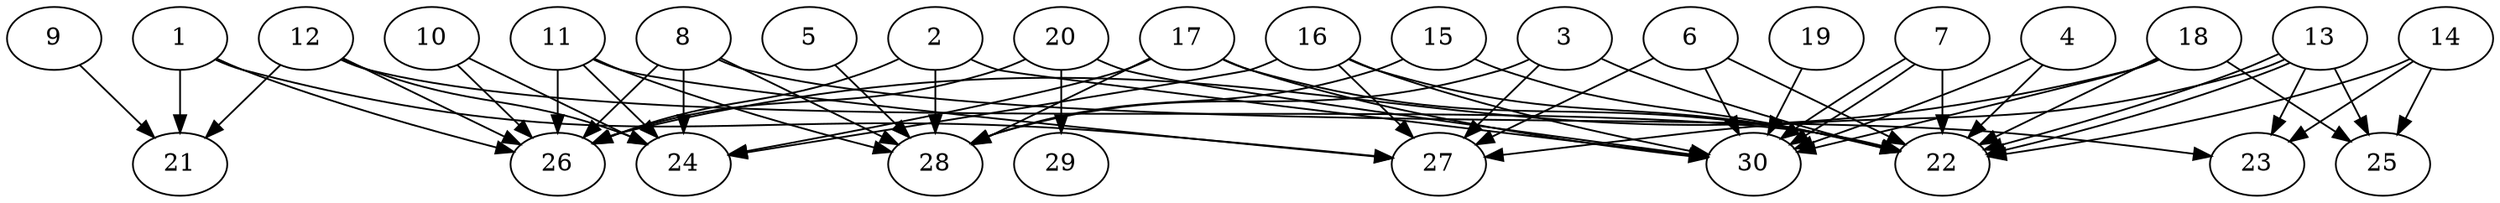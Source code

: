 // DAG automatically generated by daggen at Thu Oct  3 14:04:19 2019
// ./daggen --dot -n 30 --ccr 0.4 --fat 0.9 --regular 0.9 --density 0.7 --mindata 5242880 --maxdata 52428800 
digraph G {
  1 [size="129180160", alpha="0.02", expect_size="51672064"] 
  1 -> 21 [size ="51672064"]
  1 -> 26 [size ="51672064"]
  1 -> 27 [size ="51672064"]
  2 [size="85314560", alpha="0.01", expect_size="34125824"] 
  2 -> 26 [size ="34125824"]
  2 -> 28 [size ="34125824"]
  2 -> 30 [size ="34125824"]
  3 [size="24427520", alpha="0.17", expect_size="9771008"] 
  3 -> 22 [size ="9771008"]
  3 -> 27 [size ="9771008"]
  3 -> 28 [size ="9771008"]
  4 [size="72087040", alpha="0.19", expect_size="28834816"] 
  4 -> 22 [size ="28834816"]
  4 -> 30 [size ="28834816"]
  5 [size="75962880", alpha="0.08", expect_size="30385152"] 
  5 -> 28 [size ="30385152"]
  6 [size="71009280", alpha="0.02", expect_size="28403712"] 
  6 -> 22 [size ="28403712"]
  6 -> 27 [size ="28403712"]
  6 -> 30 [size ="28403712"]
  7 [size="91491840", alpha="0.09", expect_size="36596736"] 
  7 -> 22 [size ="36596736"]
  7 -> 30 [size ="36596736"]
  7 -> 30 [size ="36596736"]
  8 [size="48596480", alpha="0.14", expect_size="19438592"] 
  8 -> 23 [size ="19438592"]
  8 -> 24 [size ="19438592"]
  8 -> 26 [size ="19438592"]
  8 -> 28 [size ="19438592"]
  9 [size="122654720", alpha="0.06", expect_size="49061888"] 
  9 -> 21 [size ="49061888"]
  10 [size="18265600", alpha="0.12", expect_size="7306240"] 
  10 -> 24 [size ="7306240"]
  10 -> 26 [size ="7306240"]
  11 [size="57372160", alpha="0.15", expect_size="22948864"] 
  11 -> 24 [size ="22948864"]
  11 -> 26 [size ="22948864"]
  11 -> 27 [size ="22948864"]
  11 -> 28 [size ="22948864"]
  12 [size="67952640", alpha="0.13", expect_size="27181056"] 
  12 -> 21 [size ="27181056"]
  12 -> 22 [size ="27181056"]
  12 -> 24 [size ="27181056"]
  12 -> 26 [size ="27181056"]
  13 [size="74613760", alpha="0.03", expect_size="29845504"] 
  13 -> 22 [size ="29845504"]
  13 -> 22 [size ="29845504"]
  13 -> 23 [size ="29845504"]
  13 -> 25 [size ="29845504"]
  13 -> 27 [size ="29845504"]
  14 [size="55692800", alpha="0.15", expect_size="22277120"] 
  14 -> 22 [size ="22277120"]
  14 -> 23 [size ="22277120"]
  14 -> 25 [size ="22277120"]
  15 [size="49361920", alpha="0.11", expect_size="19744768"] 
  15 -> 22 [size ="19744768"]
  15 -> 28 [size ="19744768"]
  16 [size="94656000", alpha="0.11", expect_size="37862400"] 
  16 -> 22 [size ="37862400"]
  16 -> 24 [size ="37862400"]
  16 -> 27 [size ="37862400"]
  16 -> 30 [size ="37862400"]
  17 [size="108725760", alpha="0.11", expect_size="43490304"] 
  17 -> 22 [size ="43490304"]
  17 -> 24 [size ="43490304"]
  17 -> 28 [size ="43490304"]
  17 -> 30 [size ="43490304"]
  18 [size="45611520", alpha="0.11", expect_size="18244608"] 
  18 -> 22 [size ="18244608"]
  18 -> 25 [size ="18244608"]
  18 -> 26 [size ="18244608"]
  18 -> 30 [size ="18244608"]
  19 [size="128954880", alpha="0.04", expect_size="51581952"] 
  19 -> 30 [size ="51581952"]
  20 [size="44083200", alpha="0.07", expect_size="17633280"] 
  20 -> 26 [size ="17633280"]
  20 -> 29 [size ="17633280"]
  20 -> 30 [size ="17633280"]
  21 [size="112437760", alpha="0.10", expect_size="44975104"] 
  22 [size="83642880", alpha="0.05", expect_size="33457152"] 
  23 [size="41351680", alpha="0.02", expect_size="16540672"] 
  24 [size="60608000", alpha="0.09", expect_size="24243200"] 
  25 [size="29603840", alpha="0.07", expect_size="11841536"] 
  26 [size="97280000", alpha="0.15", expect_size="38912000"] 
  27 [size="43284480", alpha="0.16", expect_size="17313792"] 
  28 [size="109852160", alpha="0.03", expect_size="43940864"] 
  29 [size="58923520", alpha="0.08", expect_size="23569408"] 
  30 [size="80683520", alpha="0.14", expect_size="32273408"] 
}

